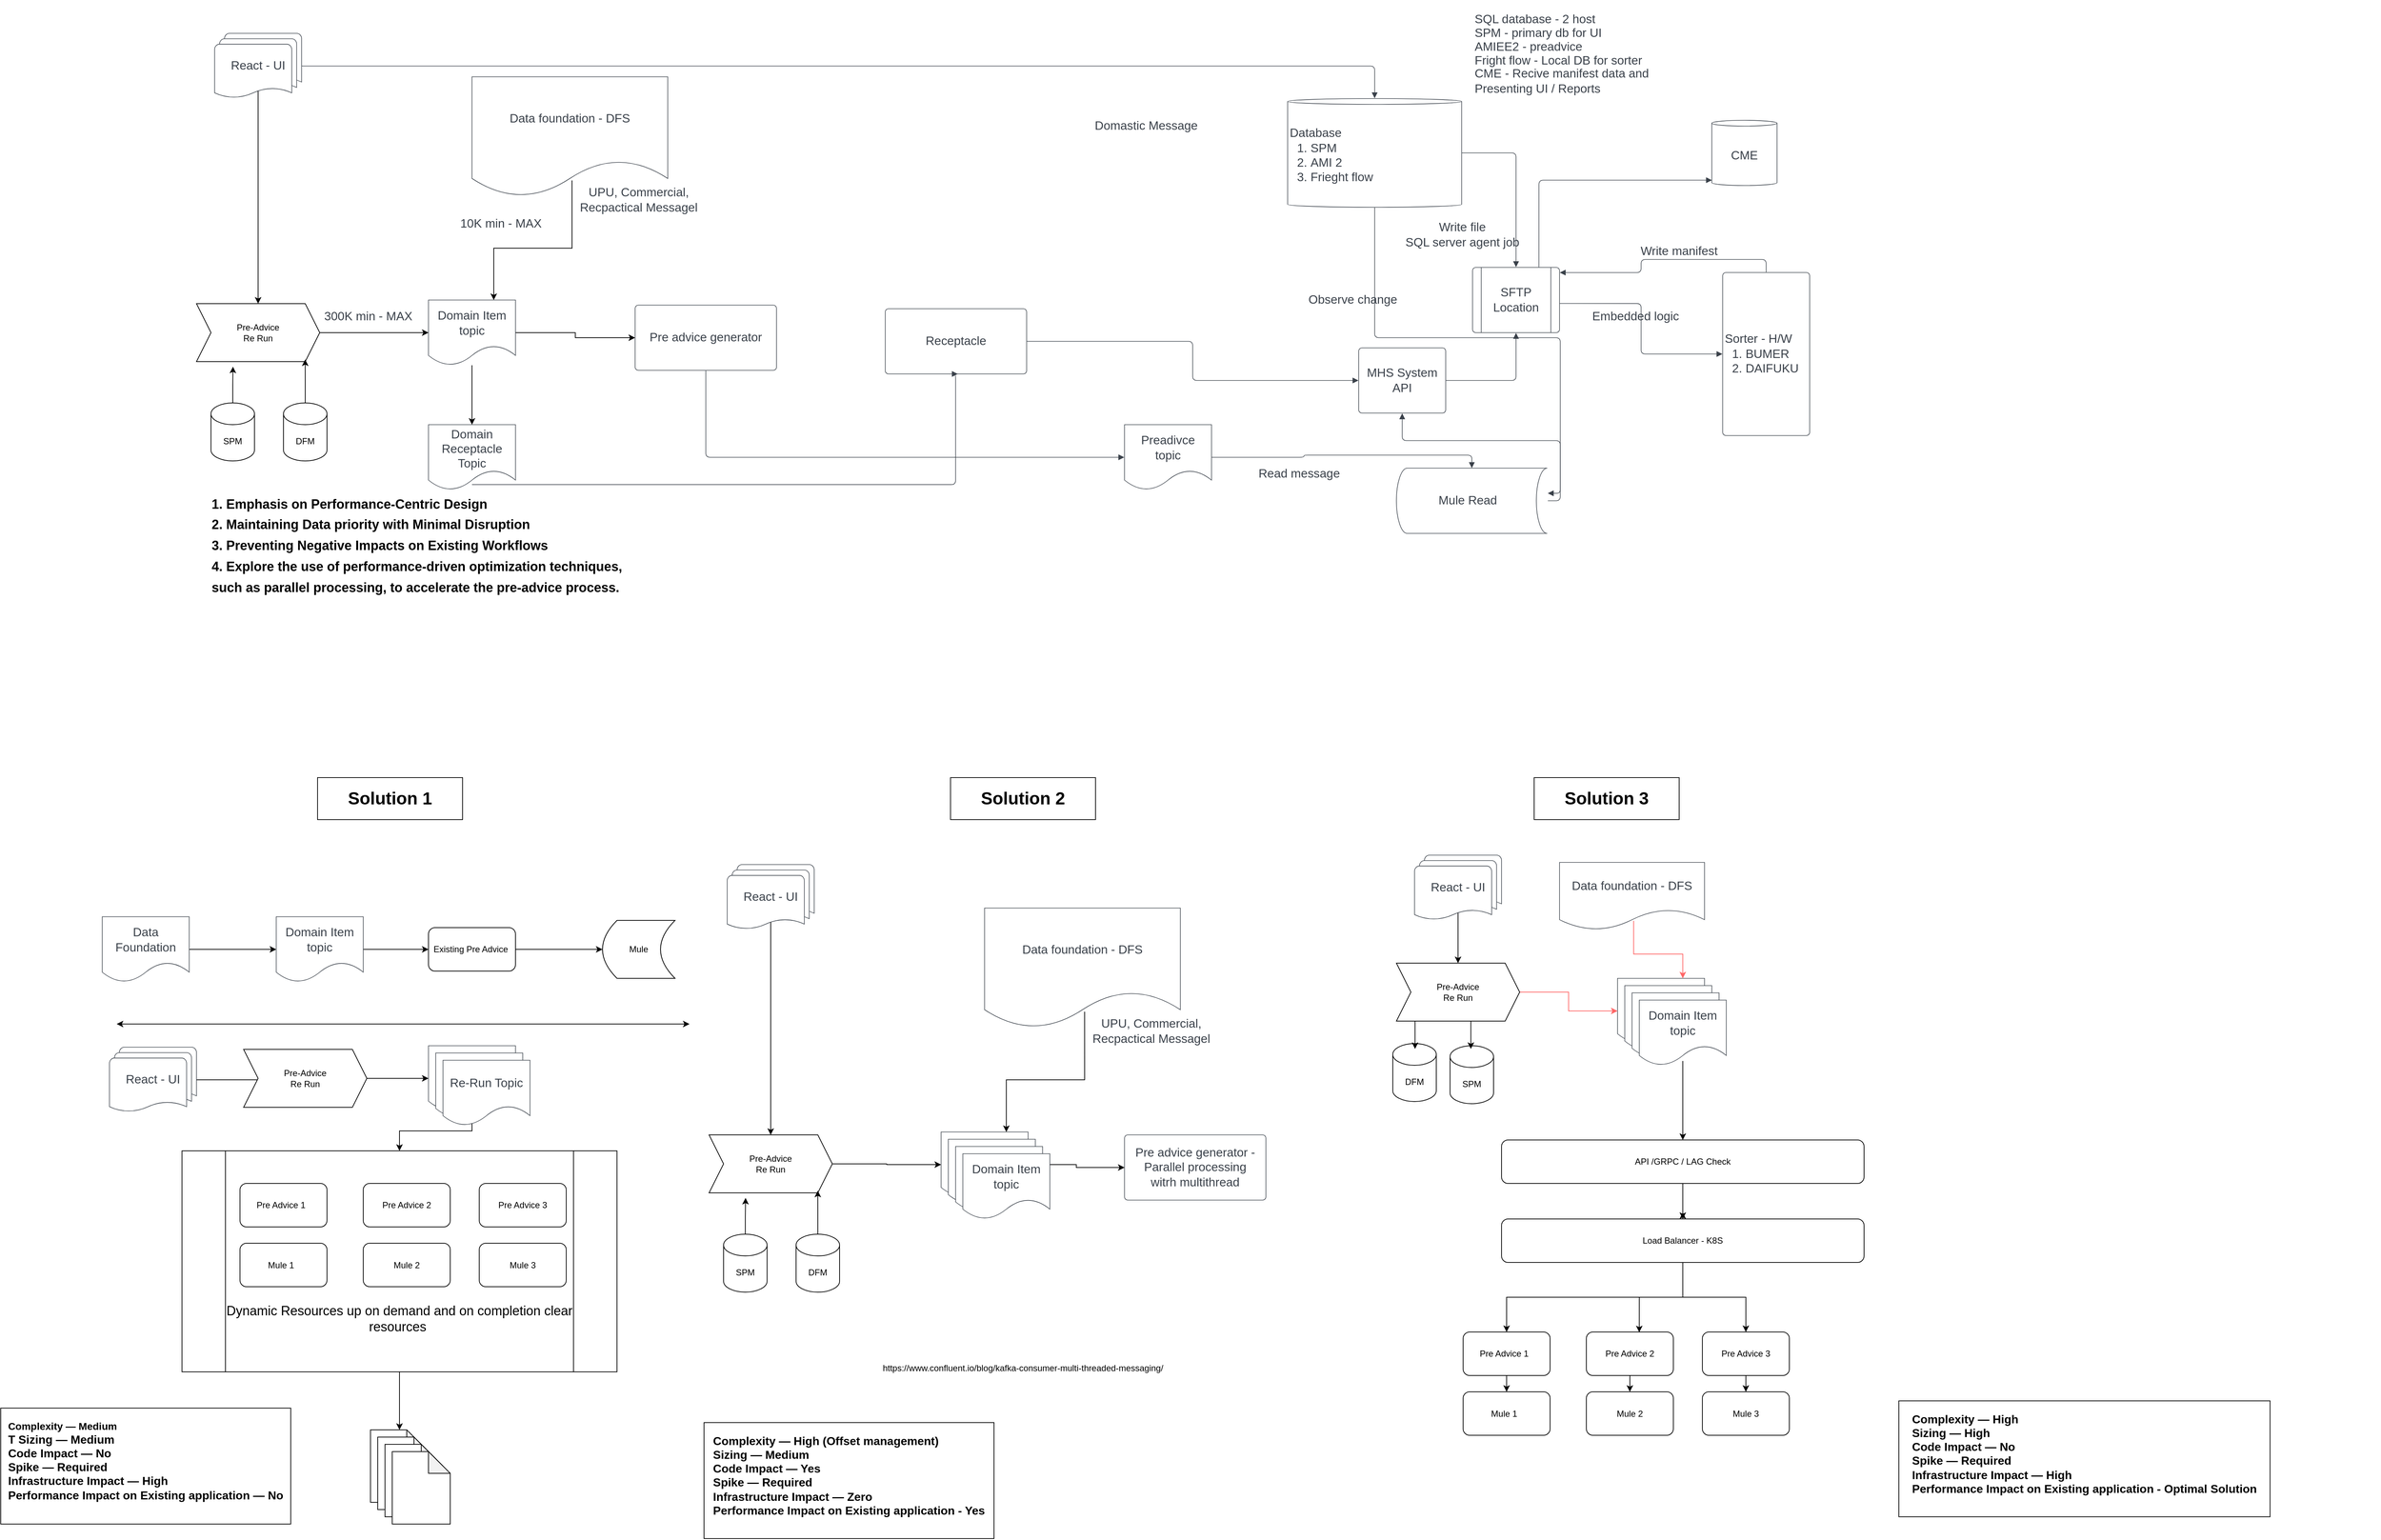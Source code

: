 <mxfile version="22.1.5" type="github">
  <diagram name="Page-1" id="PP38Zq4EwxOuPMHuxJKF">
    <mxGraphModel dx="3886" dy="2214" grid="1" gridSize="10" guides="1" tooltips="1" connect="1" arrows="1" fold="1" page="1" pageScale="1" pageWidth="827" pageHeight="1169" math="0" shadow="0">
      <root>
        <mxCell id="0" />
        <mxCell id="1" parent="0" />
        <mxCell id="8E4XFfdHhVGNErtW0jR7-1" value="Pre advice generator " style="html=1;overflow=block;blockSpacing=1;whiteSpace=wrap;fontSize=16.7;fontColor=#3a414a;spacing=9;strokeColor=#3a414a;strokeOpacity=100;rounded=1;absoluteArcSize=1;arcSize=9;strokeWidth=0.8;lucidId=ov5efxBqNZuh;" parent="1" vertex="1">
          <mxGeometry x="-75" y="-582" width="195" height="90" as="geometry" />
        </mxCell>
        <mxCell id="8E4XFfdHhVGNErtW0jR7-2" value="Preadivce topic " style="html=1;overflow=block;blockSpacing=1;whiteSpace=wrap;shape=document;boundedLbl=1;fontSize=16.7;fontColor=#3a414a;spacing=3.8;strokeColor=#3a414a;strokeOpacity=100;rounded=1;absoluteArcSize=1;arcSize=9;strokeWidth=0.8;lucidId=aw5eTfC.VjxO;" parent="1" vertex="1">
          <mxGeometry x="600" y="-417" width="120" height="90" as="geometry" />
        </mxCell>
        <mxCell id="8E4XFfdHhVGNErtW0jR7-3" value="" style="html=1;jettySize=18;whiteSpace=wrap;fontSize=13;strokeColor=#3a414a;strokeOpacity=100;strokeWidth=0.8;rounded=1;arcSize=12;edgeStyle=orthogonalEdgeStyle;startArrow=none;endArrow=block;endFill=1;exitX=0.5;exitY=1.004;exitPerimeter=0;entryX=-0.003;entryY=0.5;entryPerimeter=0;lucidId=Bw5evuVq8Jz9;" parent="1" source="8E4XFfdHhVGNErtW0jR7-1" target="8E4XFfdHhVGNErtW0jR7-2" edge="1">
          <mxGeometry width="100" height="100" relative="1" as="geometry">
            <Array as="points" />
          </mxGeometry>
        </mxCell>
        <mxCell id="8E4XFfdHhVGNErtW0jR7-4" value="Mule Read" style="html=1;overflow=block;blockSpacing=1;whiteSpace=wrap;shape=cylinder3;boundedLbl=1;size=15;lid=0;direction=south;fontSize=16.7;fontColor=#3a414a;spacing=3.8;strokeColor=#3a414a;strokeOpacity=100;rounded=1;absoluteArcSize=1;arcSize=9;strokeWidth=0.8;lucidId=9w5etWj6Hh_w;" parent="1" vertex="1">
          <mxGeometry x="975" y="-357" width="208" height="90" as="geometry" />
        </mxCell>
        <mxCell id="8E4XFfdHhVGNErtW0jR7-5" value="" style="html=1;jettySize=18;whiteSpace=wrap;fontSize=13;strokeColor=#3a414a;strokeOpacity=100;strokeWidth=0.8;rounded=1;arcSize=12;edgeStyle=orthogonalEdgeStyle;startArrow=none;endArrow=block;endFill=1;exitX=1.003;exitY=0.5;exitPerimeter=0;entryX=-0.002;entryY=0.5;entryPerimeter=0;lucidId=fx5e3WCNF8Y~;" parent="1" source="8E4XFfdHhVGNErtW0jR7-2" target="8E4XFfdHhVGNErtW0jR7-4" edge="1">
          <mxGeometry width="100" height="100" relative="1" as="geometry">
            <Array as="points" />
          </mxGeometry>
        </mxCell>
        <mxCell id="8E4XFfdHhVGNErtW0jR7-7" value="SFTP Location" style="html=1;overflow=block;blockSpacing=1;whiteSpace=wrap;shape=process;fontSize=16.7;fontColor=#3a414a;spacing=3.8;strokeColor=#3a414a;strokeOpacity=100;rounded=1;absoluteArcSize=1;arcSize=9;strokeWidth=0.8;lucidId=2x5eKlkPiKzr;" parent="1" vertex="1">
          <mxGeometry x="1080" y="-634" width="120" height="90" as="geometry" />
        </mxCell>
        <mxCell id="8E4XFfdHhVGNErtW0jR7-8" value="" style="html=1;jettySize=18;whiteSpace=wrap;fontSize=13;strokeColor=#3a414a;strokeOpacity=100;strokeWidth=0.8;rounded=1;arcSize=12;edgeStyle=orthogonalEdgeStyle;startArrow=none;endArrow=block;endFill=1;exitX=0.5;exitY=-0.004;exitPerimeter=0;entryX=0.5;entryY=1.004;entryPerimeter=0;lucidId=ey5evL6GLetg;" parent="1" source="8E4XFfdHhVGNErtW0jR7-4" target="8E4XFfdHhVGNErtW0jR7-34" edge="1">
          <mxGeometry width="100" height="100" relative="1" as="geometry">
            <Array as="points" />
          </mxGeometry>
        </mxCell>
        <mxCell id="8E4XFfdHhVGNErtW0jR7-9" value="Read message" style="html=1;overflow=block;blockSpacing=1;whiteSpace=wrap;fontSize=16.7;fontColor=#3a414a;spacing=3.8;strokeOpacity=0;fillOpacity=0;rounded=1;absoluteArcSize=1;arcSize=9;fillColor=#ffffff;strokeWidth=0.8;lucidId=Hy5evzrloy9l;" parent="1" vertex="1">
          <mxGeometry x="751" y="-372" width="180" height="45" as="geometry" />
        </mxCell>
        <mxCell id="8E4XFfdHhVGNErtW0jR7-10" value="&lt;div style=&quot;display: flex; justify-content: flex-start; text-align: left; align-items: baseline; font-size: 0; line-height: 1.25;margin-top: -2px;&quot;&gt;&lt;span&gt;&lt;span style=&quot;font-size:16.7px;color:#3a414a;&quot;&gt;Sorter - H/W &#xa;&lt;/span&gt;&lt;/span&gt;&lt;/div&gt;&lt;ol style=&quot;margin: 0px; padding-left: 10px;list-style-position: inside; list-style-type:decimal&quot;&gt;&lt;li style=&quot;text-align:left;color:#3a414a;font-size:16.7px;&quot;&gt;&lt;span style=&quot;margin-left: 0px;margin-top: -2px;&quot;&gt;&lt;span style=&quot;font-size:16.7px;color:#3a414a;&quot;&gt;BUMER&lt;/span&gt;&lt;/span&gt;&lt;/li&gt;&lt;li style=&quot;text-align:left;color:#3a414a;font-size:16.7px;&quot;&gt;&lt;span style=&quot;margin-left: 0px;margin-top: -2px;&quot;&gt;&lt;span style=&quot;font-size:16.7px;color:#3a414a;&quot;&gt;DAIFUKU&lt;/span&gt;&lt;/span&gt;&lt;/li&gt;&lt;/ol&gt;" style="html=1;overflow=block;blockSpacing=1;whiteSpace=wrap;fontSize=13;spacing=3.8;strokeColor=#3a414a;strokeOpacity=100;rounded=1;absoluteArcSize=1;arcSize=9;strokeWidth=0.8;lucidId=0y5e.5JO~8ce;" parent="1" vertex="1">
          <mxGeometry x="1425" y="-627" width="120" height="225" as="geometry" />
        </mxCell>
        <mxCell id="8E4XFfdHhVGNErtW0jR7-11" value="" style="html=1;jettySize=18;whiteSpace=wrap;fontSize=13;strokeColor=#3a414a;strokeOpacity=100;strokeWidth=0.8;rounded=1;arcSize=12;edgeStyle=orthogonalEdgeStyle;startArrow=none;endArrow=block;endFill=1;exitX=1.003;exitY=0.553;exitPerimeter=0;entryX=-0.003;entryY=0.5;entryPerimeter=0;lucidId=gz5eu~x-pC2G;" parent="1" source="8E4XFfdHhVGNErtW0jR7-7" target="8E4XFfdHhVGNErtW0jR7-10" edge="1">
          <mxGeometry width="100" height="100" relative="1" as="geometry">
            <Array as="points" />
          </mxGeometry>
        </mxCell>
        <mxCell id="8E4XFfdHhVGNErtW0jR7-12" value="Embedded logic" style="html=1;overflow=block;blockSpacing=1;whiteSpace=wrap;fontSize=16.7;fontColor=#3a414a;spacing=3.8;strokeOpacity=0;fillOpacity=0;rounded=1;absoluteArcSize=1;arcSize=9;fillColor=#ffffff;strokeWidth=0.8;lucidId=rz5ecb~.ydij;" parent="1" vertex="1">
          <mxGeometry x="1215" y="-589" width="180" height="45" as="geometry" />
        </mxCell>
        <mxCell id="8E4XFfdHhVGNErtW0jR7-51" style="edgeStyle=orthogonalEdgeStyle;rounded=0;orthogonalLoop=1;jettySize=auto;html=1;entryX=0.5;entryY=0;entryDx=0;entryDy=0;" parent="1" source="8E4XFfdHhVGNErtW0jR7-13" target="8E4XFfdHhVGNErtW0jR7-29" edge="1">
          <mxGeometry relative="1" as="geometry" />
        </mxCell>
        <mxCell id="8E4XFfdHhVGNErtW0jR7-55" style="edgeStyle=orthogonalEdgeStyle;rounded=0;orthogonalLoop=1;jettySize=auto;html=1;entryX=0;entryY=0.5;entryDx=0;entryDy=0;" parent="1" source="8E4XFfdHhVGNErtW0jR7-13" target="8E4XFfdHhVGNErtW0jR7-1" edge="1">
          <mxGeometry relative="1" as="geometry" />
        </mxCell>
        <mxCell id="8E4XFfdHhVGNErtW0jR7-13" value="Domain Item topic" style="html=1;overflow=block;blockSpacing=1;whiteSpace=wrap;shape=document;boundedLbl=1;fontSize=16.7;fontColor=#3a414a;spacing=3.8;strokeColor=#3a414a;strokeOpacity=100;rounded=1;absoluteArcSize=1;arcSize=9;strokeWidth=0.8;lucidId=YA5erOsEr7SP;" parent="1" vertex="1">
          <mxGeometry x="-360" y="-589" width="120" height="90" as="geometry" />
        </mxCell>
        <mxCell id="8E4XFfdHhVGNErtW0jR7-14" value="&lt;div style=&quot;display: flex; justify-content: flex-start; text-align: left; align-items: baseline; font-size: 0; line-height: 1.25;margin-top: -2px;&quot;&gt;&lt;span&gt;&lt;span style=&quot;font-size:16.7px;color:#3a414a;&quot;&gt;Database&#xa;&lt;/span&gt;&lt;/span&gt;&lt;/div&gt;&lt;ol style=&quot;margin: 0px; padding-left: 10px;list-style-position: inside; list-style-type:decimal&quot;&gt;&lt;li style=&quot;text-align:left;color:#3a414a;font-size:16.7px;&quot;&gt;&lt;span style=&quot;margin-left: 0px;margin-top: -2px;&quot;&gt;&lt;span style=&quot;font-size:16.7px;color:#3a414a;&quot;&gt;SPM&lt;/span&gt;&lt;/span&gt;&lt;/li&gt;&lt;li style=&quot;text-align:left;color:#3a414a;font-size:16.7px;&quot;&gt;&lt;span style=&quot;margin-left: 0px;margin-top: -2px;&quot;&gt;&lt;span style=&quot;font-size:16.7px;color:#3a414a;&quot;&gt;AMI 2&lt;/span&gt;&lt;/span&gt;&lt;/li&gt;&lt;li style=&quot;text-align:left;color:#3a414a;font-size:16.7px;&quot;&gt;&lt;span style=&quot;margin-left: 0px;margin-top: -2px;&quot;&gt;&lt;span style=&quot;font-size:16.7px;color:#3a414a;&quot;&gt;Frieght flow&lt;/span&gt;&lt;/span&gt;&lt;/li&gt;&lt;/ol&gt;" style="html=1;overflow=block;blockSpacing=1;whiteSpace=wrap;shape=cylinder3;size=4;anchorPointDirection=0;boundedLbl=1;fontSize=13;spacing=3.8;strokeColor=#3a414a;strokeOpacity=100;rounded=1;absoluteArcSize=1;arcSize=9;strokeWidth=0.8;lucidId=bB5e400_MwY6;" parent="1" vertex="1">
          <mxGeometry x="825" y="-867" width="240" height="150" as="geometry" />
        </mxCell>
        <mxCell id="8E4XFfdHhVGNErtW0jR7-15" value="" style="html=1;jettySize=18;whiteSpace=wrap;fontSize=13;strokeColor=#3a414a;strokeOpacity=100;strokeWidth=0.8;rounded=1;arcSize=12;edgeStyle=orthogonalEdgeStyle;startArrow=none;endArrow=block;endFill=1;exitX=0.5;exitY=1.003;exitPerimeter=0;entryX=0.385;entryY=-0.004;entryPerimeter=0;lucidId=wB5eUS5Z46fh;" parent="1" source="8E4XFfdHhVGNErtW0jR7-14" target="8E4XFfdHhVGNErtW0jR7-4" edge="1">
          <mxGeometry width="100" height="100" relative="1" as="geometry">
            <Array as="points" />
          </mxGeometry>
        </mxCell>
        <mxCell id="8E4XFfdHhVGNErtW0jR7-43" style="edgeStyle=orthogonalEdgeStyle;rounded=0;orthogonalLoop=1;jettySize=auto;html=1;exitX=0.5;exitY=0.88;exitDx=0;exitDy=0;exitPerimeter=0;" parent="1" source="8E4XFfdHhVGNErtW0jR7-16" target="8E4XFfdHhVGNErtW0jR7-42" edge="1">
          <mxGeometry relative="1" as="geometry" />
        </mxCell>
        <mxCell id="8E4XFfdHhVGNErtW0jR7-16" value="React - UI " style="html=1;overflow=block;blockSpacing=1;whiteSpace=wrap;shape=mxgraph.flowchart.multi-document;fontSize=16.7;fontColor=#3a414a;spacing=3.8;strokeColor=#3a414a;strokeOpacity=100;rounded=1;absoluteArcSize=1;arcSize=9;strokeWidth=0.8;lucidId=zC5eoYPSfuPi;" parent="1" vertex="1">
          <mxGeometry x="-655" y="-957" width="120" height="90" as="geometry" />
        </mxCell>
        <mxCell id="8E4XFfdHhVGNErtW0jR7-17" value="" style="html=1;jettySize=18;whiteSpace=wrap;fontSize=13;strokeColor=#3a414a;strokeOpacity=100;strokeWidth=0.8;rounded=1;arcSize=12;edgeStyle=orthogonalEdgeStyle;startArrow=none;endArrow=block;endFill=1;exitX=1.003;exitY=0.501;exitPerimeter=0;entryX=0.5;entryY=-0.003;entryPerimeter=0;lucidId=VC5enKT0bhdx;" parent="1" source="8E4XFfdHhVGNErtW0jR7-16" target="8E4XFfdHhVGNErtW0jR7-14" edge="1">
          <mxGeometry width="100" height="100" relative="1" as="geometry">
            <Array as="points" />
          </mxGeometry>
        </mxCell>
        <mxCell id="8E4XFfdHhVGNErtW0jR7-19" value="Observe change " style="html=1;overflow=block;blockSpacing=1;whiteSpace=wrap;fontSize=16.7;fontColor=#3a414a;spacing=3.8;strokeOpacity=0;fillOpacity=0;rounded=1;absoluteArcSize=1;arcSize=9;fillColor=#ffffff;strokeWidth=0.8;lucidId=BD5eW.u-jP0E;" parent="1" vertex="1">
          <mxGeometry x="825" y="-612" width="180" height="45" as="geometry" />
        </mxCell>
        <mxCell id="8E4XFfdHhVGNErtW0jR7-52" style="edgeStyle=orthogonalEdgeStyle;rounded=0;orthogonalLoop=1;jettySize=auto;html=1;entryX=0.75;entryY=0;entryDx=0;entryDy=0;exitX=0.511;exitY=0.867;exitDx=0;exitDy=0;exitPerimeter=0;" parent="1" source="8E4XFfdHhVGNErtW0jR7-20" target="8E4XFfdHhVGNErtW0jR7-13" edge="1">
          <mxGeometry relative="1" as="geometry" />
        </mxCell>
        <mxCell id="8E4XFfdHhVGNErtW0jR7-20" value="Data foundation - DFS" style="html=1;overflow=block;blockSpacing=1;whiteSpace=wrap;shape=document;boundedLbl=1;fontSize=16.7;fontColor=#3a414a;spacing=3.8;strokeColor=#3a414a;strokeOpacity=100;rounded=1;absoluteArcSize=1;arcSize=9;strokeWidth=0.8;lucidId=YD5e0e2hxcVJ;" parent="1" vertex="1">
          <mxGeometry x="-300" y="-897" width="270" height="165" as="geometry" />
        </mxCell>
        <mxCell id="8E4XFfdHhVGNErtW0jR7-22" value="&lt;div style=&quot;display: flex; justify-content: flex-start; text-align: left; align-items: baseline; font-size: 0; line-height: 1.25;margin-top: -2px;&quot;&gt;&lt;span&gt;&lt;span style=&quot;font-size:16.7px;color:#3a414a;&quot;&gt;SQL database - 2 host &#xa;&lt;/span&gt;&lt;/span&gt;&lt;/div&gt;&lt;div style=&quot;display: flex; justify-content: flex-start; text-align: left; align-items: baseline; font-size: 0; line-height: 1.25;margin-top: -2px;&quot;&gt;&lt;span&gt;&lt;span style=&quot;font-size:16.7px;color:#3a414a;&quot;&gt;SPM - primary db for UI&#xa;&lt;/span&gt;&lt;/span&gt;&lt;/div&gt;&lt;div style=&quot;display: flex; justify-content: flex-start; text-align: left; align-items: baseline; font-size: 0; line-height: 1.25;margin-top: -2px;&quot;&gt;&lt;span&gt;&lt;span style=&quot;font-size:16.7px;color:#3a414a;&quot;&gt;AMIEE2 - preadvice&#xa;&lt;/span&gt;&lt;/span&gt;&lt;/div&gt;&lt;div style=&quot;display: flex; justify-content: flex-start; text-align: left; align-items: baseline; font-size: 0; line-height: 1.25;margin-top: -2px;&quot;&gt;&lt;span&gt;&lt;span style=&quot;font-size:16.7px;color:#3a414a;&quot;&gt;Fright flow - Local DB for sorter &#xa;&lt;/span&gt;&lt;/span&gt;&lt;/div&gt;&lt;div style=&quot;display: flex; justify-content: flex-start; text-align: left; align-items: baseline; font-size: 0; line-height: 1.25;margin-top: -2px;&quot;&gt;&lt;span&gt;&lt;span style=&quot;font-size:16.7px;color:#3a414a;&quot;&gt;CME - Recive manifest data and  Presenting UI / Reports &lt;/span&gt;&lt;/span&gt;&lt;/div&gt;" style="html=1;overflow=block;blockSpacing=1;whiteSpace=wrap;fontSize=13;spacing=3.8;verticalAlign=middle;strokeOpacity=0;fillOpacity=0;rounded=1;absoluteArcSize=1;arcSize=9;fillColor=#ffffff;strokeWidth=0.8;lucidId=nSlf-q0dAu6r;" parent="1" vertex="1">
          <mxGeometry x="1080" y="-1002" width="285" height="150" as="geometry" />
        </mxCell>
        <mxCell id="8E4XFfdHhVGNErtW0jR7-23" value="" style="html=1;jettySize=18;whiteSpace=wrap;fontSize=13;strokeColor=#3a414a;strokeOpacity=100;strokeWidth=0.8;rounded=1;arcSize=12;edgeStyle=orthogonalEdgeStyle;startArrow=none;endArrow=block;endFill=1;exitX=1.002;exitY=0.5;exitPerimeter=0;entryX=0.5;entryY=-0.004;entryPerimeter=0;lucidId=v0lfm7Tm-E4Z;" parent="1" source="8E4XFfdHhVGNErtW0jR7-14" target="8E4XFfdHhVGNErtW0jR7-7" edge="1">
          <mxGeometry width="100" height="100" relative="1" as="geometry">
            <Array as="points" />
          </mxGeometry>
        </mxCell>
        <mxCell id="8E4XFfdHhVGNErtW0jR7-24" value="Write file  &#xa;SQL server agent job" style="html=1;overflow=block;blockSpacing=1;whiteSpace=wrap;fontSize=16.7;fontColor=#3a414a;spacing=3.8;strokeOpacity=0;fillOpacity=0;rounded=1;absoluteArcSize=1;arcSize=9;fillColor=#ffffff;strokeWidth=0.8;lucidId=10lfHabfMjDy;" parent="1" vertex="1">
          <mxGeometry x="976" y="-703" width="180" height="48" as="geometry" />
        </mxCell>
        <mxCell id="8E4XFfdHhVGNErtW0jR7-25" value="" style="html=1;jettySize=18;whiteSpace=wrap;fontSize=13;strokeColor=#3a414a;strokeOpacity=100;strokeWidth=0.8;rounded=1;arcSize=12;edgeStyle=orthogonalEdgeStyle;startArrow=none;endArrow=block;endFill=1;exitX=0.5;exitY=-0.002;exitPerimeter=0;entryX=1.003;entryY=0.079;entryPerimeter=0;lucidId=O1lfR-fPSDEz;" parent="1" source="8E4XFfdHhVGNErtW0jR7-10" target="8E4XFfdHhVGNErtW0jR7-7" edge="1">
          <mxGeometry width="100" height="100" relative="1" as="geometry">
            <Array as="points" />
          </mxGeometry>
        </mxCell>
        <mxCell id="8E4XFfdHhVGNErtW0jR7-26" value="Write manifest" style="html=1;overflow=block;blockSpacing=1;whiteSpace=wrap;fontSize=16.7;fontColor=#3a414a;spacing=3.8;strokeOpacity=0;fillOpacity=0;rounded=1;absoluteArcSize=1;arcSize=9;fillColor=#ffffff;strokeWidth=0.8;lucidId=41lfrr1tX7K4;" parent="1" vertex="1">
          <mxGeometry x="1275" y="-679" width="180" height="45" as="geometry" />
        </mxCell>
        <mxCell id="8E4XFfdHhVGNErtW0jR7-27" value="CME" style="html=1;overflow=block;blockSpacing=1;whiteSpace=wrap;shape=cylinder3;size=4;anchorPointDirection=0;boundedLbl=1;fontSize=16.7;fontColor=#3a414a;spacing=3.8;strokeColor=#3a414a;strokeOpacity=100;rounded=1;absoluteArcSize=1;arcSize=9;strokeWidth=0.8;lucidId=l3lfto-d7M.-;" parent="1" vertex="1">
          <mxGeometry x="1410" y="-837" width="90" height="90" as="geometry" />
        </mxCell>
        <mxCell id="8E4XFfdHhVGNErtW0jR7-28" value="" style="html=1;jettySize=18;whiteSpace=wrap;fontSize=13;strokeColor=#3a414a;strokeOpacity=100;strokeWidth=0.8;rounded=1;arcSize=12;edgeStyle=orthogonalEdgeStyle;startArrow=none;endArrow=block;endFill=1;exitX=0.763;exitY=-0.004;exitPerimeter=0;entryX=0.002;entryY=0.918;entryPerimeter=0;lucidId=v3lfMF5wnOQM;" parent="1" source="8E4XFfdHhVGNErtW0jR7-7" target="8E4XFfdHhVGNErtW0jR7-27" edge="1">
          <mxGeometry width="100" height="100" relative="1" as="geometry">
            <Array as="points" />
          </mxGeometry>
        </mxCell>
        <mxCell id="8E4XFfdHhVGNErtW0jR7-29" value="Domain Receptacle Topic" style="html=1;overflow=block;blockSpacing=1;whiteSpace=wrap;shape=document;boundedLbl=1;fontSize=16.7;fontColor=#3a414a;spacing=3.8;strokeColor=#3a414a;strokeOpacity=100;rounded=1;absoluteArcSize=1;arcSize=9;strokeWidth=0.8;lucidId=UyejsGEzXOut;" parent="1" vertex="1">
          <mxGeometry x="-360" y="-417" width="120" height="90" as="geometry" />
        </mxCell>
        <mxCell id="8E4XFfdHhVGNErtW0jR7-31" value="Receptacle" style="html=1;overflow=block;blockSpacing=1;whiteSpace=wrap;fontSize=16.7;fontColor=#3a414a;spacing=9;strokeColor=#3a414a;strokeOpacity=100;rounded=1;absoluteArcSize=1;arcSize=9;strokeWidth=0.8;lucidId=xAejANO0ATw7;" parent="1" vertex="1">
          <mxGeometry x="270" y="-577" width="195" height="90" as="geometry" />
        </mxCell>
        <mxCell id="8E4XFfdHhVGNErtW0jR7-32" value="" style="html=1;jettySize=18;whiteSpace=wrap;fontSize=13;strokeColor=#3a414a;strokeOpacity=100;strokeWidth=0.8;rounded=1;arcSize=12;edgeStyle=orthogonalEdgeStyle;startArrow=none;endArrow=block;endFill=1;exitX=0.5;exitY=0.919;exitPerimeter=0;lucidId=LBej7tECDcgt;" parent="1" source="8E4XFfdHhVGNErtW0jR7-29" edge="1">
          <mxGeometry width="100" height="100" relative="1" as="geometry">
            <Array as="points">
              <mxPoint x="367" y="-334" />
            </Array>
            <mxPoint x="370" y="-487" as="targetPoint" />
          </mxGeometry>
        </mxCell>
        <mxCell id="8E4XFfdHhVGNErtW0jR7-33" value="" style="html=1;jettySize=18;whiteSpace=wrap;fontSize=13;strokeColor=#3a414a;strokeOpacity=100;strokeWidth=0.8;rounded=1;arcSize=12;edgeStyle=orthogonalEdgeStyle;startArrow=none;endArrow=block;endFill=1;exitX=1.002;exitY=0.5;exitPerimeter=0;entryX=-0.003;entryY=0.5;entryPerimeter=0;lucidId=lMejM9bqpDeY;" parent="1" source="8E4XFfdHhVGNErtW0jR7-31" target="8E4XFfdHhVGNErtW0jR7-34" edge="1">
          <mxGeometry width="100" height="100" relative="1" as="geometry">
            <Array as="points" />
          </mxGeometry>
        </mxCell>
        <mxCell id="8E4XFfdHhVGNErtW0jR7-34" value="MHS System API" style="html=1;overflow=block;blockSpacing=1;whiteSpace=wrap;fontSize=16.7;fontColor=#3a414a;spacing=3.8;strokeColor=#3a414a;strokeOpacity=100;rounded=1;absoluteArcSize=1;arcSize=9;strokeWidth=0.8;lucidId=vNejwyjtXitL;" parent="1" vertex="1">
          <mxGeometry x="923" y="-523" width="120" height="90" as="geometry" />
        </mxCell>
        <mxCell id="8E4XFfdHhVGNErtW0jR7-35" value="" style="html=1;jettySize=18;whiteSpace=wrap;fontSize=13;strokeColor=#3a414a;strokeOpacity=100;strokeWidth=0.8;rounded=1;arcSize=12;edgeStyle=orthogonalEdgeStyle;startArrow=none;endArrow=block;endFill=1;exitX=1.003;exitY=0.5;exitPerimeter=0;entryX=0.5;entryY=1.004;entryPerimeter=0;lucidId=TNejhMxC5.EA;" parent="1" source="8E4XFfdHhVGNErtW0jR7-34" target="8E4XFfdHhVGNErtW0jR7-7" edge="1">
          <mxGeometry width="100" height="100" relative="1" as="geometry">
            <Array as="points" />
          </mxGeometry>
        </mxCell>
        <mxCell id="8E4XFfdHhVGNErtW0jR7-36" value="UPU, Commercial, Recpactical Messagel" style="html=1;overflow=block;blockSpacing=1;whiteSpace=wrap;fontSize=16.7;fontColor=#3a414a;spacing=3.8;strokeOpacity=0;fillOpacity=0;rounded=1;absoluteArcSize=1;arcSize=9;fillColor=#ffffff;strokeWidth=0.8;lucidId=e4Zu2d9ZfXiu;" parent="1" vertex="1">
          <mxGeometry x="-160" y="-751" width="180" height="48" as="geometry" />
        </mxCell>
        <mxCell id="8E4XFfdHhVGNErtW0jR7-40" value="Domastic Message" style="html=1;overflow=block;blockSpacing=1;whiteSpace=wrap;fontSize=16.7;fontColor=#3a414a;spacing=3.8;strokeOpacity=0;fillOpacity=0;rounded=1;absoluteArcSize=1;arcSize=9;fillColor=#ffffff;strokeWidth=0.8;lucidId=Va_w-jF-kCf5;" parent="1" vertex="1">
          <mxGeometry x="540" y="-852" width="180" height="45" as="geometry" />
        </mxCell>
        <mxCell id="8E4XFfdHhVGNErtW0jR7-49" style="edgeStyle=orthogonalEdgeStyle;rounded=0;orthogonalLoop=1;jettySize=auto;html=1;exitX=1;exitY=0.5;exitDx=0;exitDy=0;entryX=0;entryY=0.5;entryDx=0;entryDy=0;" parent="1" source="8E4XFfdHhVGNErtW0jR7-42" target="8E4XFfdHhVGNErtW0jR7-13" edge="1">
          <mxGeometry relative="1" as="geometry" />
        </mxCell>
        <mxCell id="8E4XFfdHhVGNErtW0jR7-42" value="Pre-Advice&lt;br&gt;Re Run" style="shape=step;perimeter=stepPerimeter;whiteSpace=wrap;html=1;fixedSize=1;" parent="1" vertex="1">
          <mxGeometry x="-680" y="-584" width="170" height="80" as="geometry" />
        </mxCell>
        <mxCell id="8E4XFfdHhVGNErtW0jR7-47" style="edgeStyle=orthogonalEdgeStyle;rounded=0;orthogonalLoop=1;jettySize=auto;html=1;exitX=0.5;exitY=0;exitDx=0;exitDy=0;exitPerimeter=0;" parent="1" source="8E4XFfdHhVGNErtW0jR7-44" edge="1">
          <mxGeometry relative="1" as="geometry">
            <mxPoint x="-629.667" y="-497" as="targetPoint" />
          </mxGeometry>
        </mxCell>
        <mxCell id="8E4XFfdHhVGNErtW0jR7-44" value="SPM" style="shape=cylinder3;whiteSpace=wrap;html=1;boundedLbl=1;backgroundOutline=1;size=15;" parent="1" vertex="1">
          <mxGeometry x="-660" y="-447" width="60" height="80" as="geometry" />
        </mxCell>
        <mxCell id="8E4XFfdHhVGNErtW0jR7-45" value="DFM" style="shape=cylinder3;whiteSpace=wrap;html=1;boundedLbl=1;backgroundOutline=1;size=15;" parent="1" vertex="1">
          <mxGeometry x="-560" y="-447" width="60" height="80" as="geometry" />
        </mxCell>
        <mxCell id="8E4XFfdHhVGNErtW0jR7-48" style="edgeStyle=orthogonalEdgeStyle;rounded=0;orthogonalLoop=1;jettySize=auto;html=1;entryX=0.882;entryY=0.963;entryDx=0;entryDy=0;entryPerimeter=0;" parent="1" source="8E4XFfdHhVGNErtW0jR7-45" target="8E4XFfdHhVGNErtW0jR7-42" edge="1">
          <mxGeometry relative="1" as="geometry" />
        </mxCell>
        <mxCell id="8E4XFfdHhVGNErtW0jR7-50" value="10K min - MAX" style="html=1;overflow=block;blockSpacing=1;whiteSpace=wrap;fontSize=16.7;fontColor=#3a414a;spacing=3.8;strokeOpacity=0;fillOpacity=0;rounded=1;absoluteArcSize=1;arcSize=9;fillColor=#ffffff;strokeWidth=0.8;lucidId=D4ZuQCpiBJPO;" parent="1" vertex="1">
          <mxGeometry x="-350" y="-717" width="180" height="45" as="geometry" />
        </mxCell>
        <mxCell id="8E4XFfdHhVGNErtW0jR7-53" value="300K min - MAX" style="html=1;overflow=block;blockSpacing=1;whiteSpace=wrap;fontSize=16.7;fontColor=#3a414a;spacing=3.8;strokeOpacity=0;fillOpacity=0;rounded=1;absoluteArcSize=1;arcSize=9;fillColor=#ffffff;strokeWidth=0.8;lucidId=D4ZuQCpiBJPO;" parent="1" vertex="1">
          <mxGeometry x="-513" y="-589" width="140" height="45" as="geometry" />
        </mxCell>
        <mxCell id="8E4XFfdHhVGNErtW0jR7-54" value="&lt;h1 style=&quot;border: 0px; font-variant-numeric: inherit; font-variant-east-asian: inherit; font-variant-alternates: inherit; font-variant-position: inherit; font-stretch: inherit; line-height: inherit; font-family: Aptos, Aptos_EmbeddedFont, Aptos_MSFontService, Calibri, Helvetica, sans-serif; font-optical-sizing: inherit; font-kerning: inherit; font-feature-settings: inherit; font-variation-settings: inherit; margin: 0px; padding: 0px; vertical-align: baseline; text-align: start; background-color: rgb(255, 255, 255);&quot;&gt;&lt;font style=&quot;font-size: 18px;&quot;&gt;1. Emphasis on Performance-Centric Design&lt;/font&gt;&lt;/h1&gt;&lt;h1 style=&quot;border: 0px; font-variant-numeric: inherit; font-variant-east-asian: inherit; font-variant-alternates: inherit; font-variant-position: inherit; font-stretch: inherit; line-height: inherit; font-family: Aptos, Aptos_EmbeddedFont, Aptos_MSFontService, Calibri, Helvetica, sans-serif; font-optical-sizing: inherit; font-kerning: inherit; font-feature-settings: inherit; font-variation-settings: inherit; margin: 0px; padding: 0px; vertical-align: baseline; text-align: start; background-color: rgb(255, 255, 255);&quot;&gt;&lt;font style=&quot;font-size: 18px;&quot;&gt;2. Maintaining Data priority with Minimal Disruption&lt;/font&gt;&lt;/h1&gt;&lt;h1 style=&quot;border: 0px; font-variant-numeric: inherit; font-variant-east-asian: inherit; font-variant-alternates: inherit; font-variant-position: inherit; font-stretch: inherit; line-height: inherit; font-family: Aptos, Aptos_EmbeddedFont, Aptos_MSFontService, Calibri, Helvetica, sans-serif; font-optical-sizing: inherit; font-kerning: inherit; font-feature-settings: inherit; font-variation-settings: inherit; margin: 0px; padding: 0px; vertical-align: baseline; text-align: start; background-color: rgb(255, 255, 255);&quot;&gt;&lt;font style=&quot;font-size: 18px;&quot;&gt;3. Preventing Negative Impacts on Existing Workflows&lt;/font&gt;&lt;/h1&gt;&lt;h1 style=&quot;border: 0px; font-variant-numeric: inherit; font-variant-east-asian: inherit; font-variant-alternates: inherit; font-variant-position: inherit; font-stretch: inherit; line-height: inherit; font-family: Aptos, Aptos_EmbeddedFont, Aptos_MSFontService, Calibri, Helvetica, sans-serif; font-optical-sizing: inherit; font-kerning: inherit; font-feature-settings: inherit; font-variation-settings: inherit; margin: 0px; padding: 0px; vertical-align: baseline; text-align: start; background-color: rgb(255, 255, 255);&quot;&gt;&lt;font style=&quot;font-size: 18px;&quot;&gt;4. Explore the use of performance-driven optimization techniques, such as parallel processing, to accelerate the&amp;nbsp;pre-advice&amp;nbsp;process.&lt;/font&gt;&lt;/h1&gt;" style="text;html=1;strokeColor=none;fillColor=none;align=center;verticalAlign=middle;whiteSpace=wrap;rounded=0;" parent="1" vertex="1">
          <mxGeometry x="-660" y="-327" width="610" height="150" as="geometry" />
        </mxCell>
        <mxCell id="8E4XFfdHhVGNErtW0jR7-63" style="edgeStyle=orthogonalEdgeStyle;rounded=0;orthogonalLoop=1;jettySize=auto;html=1;" parent="1" source="8E4XFfdHhVGNErtW0jR7-56" edge="1">
          <mxGeometry relative="1" as="geometry">
            <mxPoint x="-120" y="307" as="targetPoint" />
          </mxGeometry>
        </mxCell>
        <mxCell id="8E4XFfdHhVGNErtW0jR7-56" value="Existing Pre Advice&amp;nbsp;" style="rounded=1;whiteSpace=wrap;html=1;" parent="1" vertex="1">
          <mxGeometry x="-360" y="277" width="120" height="60" as="geometry" />
        </mxCell>
        <mxCell id="8E4XFfdHhVGNErtW0jR7-61" style="edgeStyle=orthogonalEdgeStyle;rounded=0;orthogonalLoop=1;jettySize=auto;html=1;entryX=0;entryY=0.5;entryDx=0;entryDy=0;" parent="1" source="8E4XFfdHhVGNErtW0jR7-58" target="8E4XFfdHhVGNErtW0jR7-56" edge="1">
          <mxGeometry relative="1" as="geometry" />
        </mxCell>
        <mxCell id="8E4XFfdHhVGNErtW0jR7-58" value="Domain Item topic" style="html=1;overflow=block;blockSpacing=1;whiteSpace=wrap;shape=document;boundedLbl=1;fontSize=16.7;fontColor=#3a414a;spacing=3.8;strokeColor=#3a414a;strokeOpacity=100;rounded=1;absoluteArcSize=1;arcSize=9;strokeWidth=0.8;lucidId=YA5erOsEr7SP;" parent="1" vertex="1">
          <mxGeometry x="-570" y="262" width="120" height="90" as="geometry" />
        </mxCell>
        <mxCell id="8E4XFfdHhVGNErtW0jR7-60" style="edgeStyle=orthogonalEdgeStyle;rounded=0;orthogonalLoop=1;jettySize=auto;html=1;entryX=0;entryY=0.5;entryDx=0;entryDy=0;" parent="1" source="8E4XFfdHhVGNErtW0jR7-59" target="8E4XFfdHhVGNErtW0jR7-58" edge="1">
          <mxGeometry relative="1" as="geometry" />
        </mxCell>
        <mxCell id="8E4XFfdHhVGNErtW0jR7-59" value="Data Foundation" style="html=1;overflow=block;blockSpacing=1;whiteSpace=wrap;shape=document;boundedLbl=1;fontSize=16.7;fontColor=#3a414a;spacing=3.8;strokeColor=#3a414a;strokeOpacity=100;rounded=1;absoluteArcSize=1;arcSize=9;strokeWidth=0.8;lucidId=YA5erOsEr7SP;" parent="1" vertex="1">
          <mxGeometry x="-810" y="262" width="120" height="90" as="geometry" />
        </mxCell>
        <mxCell id="8E4XFfdHhVGNErtW0jR7-62" value="Mule" style="shape=dataStorage;whiteSpace=wrap;html=1;fixedSize=1;" parent="1" vertex="1">
          <mxGeometry x="-120" y="267" width="100" height="80" as="geometry" />
        </mxCell>
        <mxCell id="8E4XFfdHhVGNErtW0jR7-66" style="edgeStyle=orthogonalEdgeStyle;rounded=0;orthogonalLoop=1;jettySize=auto;html=1;" parent="1" source="8E4XFfdHhVGNErtW0jR7-64" edge="1">
          <mxGeometry relative="1" as="geometry">
            <mxPoint x="-570" y="487" as="targetPoint" />
          </mxGeometry>
        </mxCell>
        <mxCell id="8E4XFfdHhVGNErtW0jR7-64" value="React - UI " style="html=1;overflow=block;blockSpacing=1;whiteSpace=wrap;shape=mxgraph.flowchart.multi-document;fontSize=16.7;fontColor=#3a414a;spacing=3.8;strokeColor=#3a414a;strokeOpacity=100;rounded=1;absoluteArcSize=1;arcSize=9;strokeWidth=0.8;lucidId=zC5eoYPSfuPi;" parent="1" vertex="1">
          <mxGeometry x="-800" y="442" width="120" height="90" as="geometry" />
        </mxCell>
        <mxCell id="8E4XFfdHhVGNErtW0jR7-72" style="edgeStyle=orthogonalEdgeStyle;rounded=0;orthogonalLoop=1;jettySize=auto;html=1;entryX=0.5;entryY=0;entryDx=0;entryDy=0;" parent="1" source="8E4XFfdHhVGNErtW0jR7-65" target="8E4XFfdHhVGNErtW0jR7-71" edge="1">
          <mxGeometry relative="1" as="geometry" />
        </mxCell>
        <mxCell id="8E4XFfdHhVGNErtW0jR7-65" value="Re-Run Topic" style="html=1;overflow=block;blockSpacing=1;whiteSpace=wrap;shape=document;boundedLbl=1;fontSize=16.7;fontColor=#3a414a;spacing=3.8;strokeColor=#3a414a;strokeOpacity=100;rounded=1;absoluteArcSize=1;arcSize=9;strokeWidth=0.8;lucidId=YA5erOsEr7SP;" parent="1" vertex="1">
          <mxGeometry x="-360" y="440" width="120" height="90" as="geometry" />
        </mxCell>
        <mxCell id="8E4XFfdHhVGNErtW0jR7-68" style="edgeStyle=orthogonalEdgeStyle;rounded=0;orthogonalLoop=1;jettySize=auto;html=1;entryX=0;entryY=0.5;entryDx=0;entryDy=0;" parent="1" source="8E4XFfdHhVGNErtW0jR7-67" target="8E4XFfdHhVGNErtW0jR7-65" edge="1">
          <mxGeometry relative="1" as="geometry" />
        </mxCell>
        <mxCell id="8E4XFfdHhVGNErtW0jR7-67" value="Pre-Advice&lt;br&gt;Re Run" style="shape=step;perimeter=stepPerimeter;whiteSpace=wrap;html=1;fixedSize=1;" parent="1" vertex="1">
          <mxGeometry x="-615" y="445" width="170" height="80" as="geometry" />
        </mxCell>
        <mxCell id="8E4XFfdHhVGNErtW0jR7-69" value="&lt;h1&gt;Solution 1&lt;/h1&gt;" style="rounded=0;whiteSpace=wrap;html=1;" parent="1" vertex="1">
          <mxGeometry x="-513" y="70" width="200" height="58" as="geometry" />
        </mxCell>
        <mxCell id="8E4XFfdHhVGNErtW0jR7-70" value="" style="endArrow=classic;startArrow=classic;html=1;rounded=0;" parent="1" edge="1">
          <mxGeometry width="50" height="50" relative="1" as="geometry">
            <mxPoint x="-790" y="410" as="sourcePoint" />
            <mxPoint y="410" as="targetPoint" />
          </mxGeometry>
        </mxCell>
        <mxCell id="8E4XFfdHhVGNErtW0jR7-112" style="edgeStyle=orthogonalEdgeStyle;rounded=0;orthogonalLoop=1;jettySize=auto;html=1;" parent="1" source="8E4XFfdHhVGNErtW0jR7-71" edge="1">
          <mxGeometry relative="1" as="geometry">
            <mxPoint x="-400" y="970" as="targetPoint" />
          </mxGeometry>
        </mxCell>
        <mxCell id="8E4XFfdHhVGNErtW0jR7-71" value="&lt;br&gt;&lt;br&gt;&lt;br&gt;&lt;br&gt;&lt;br&gt;&lt;br&gt;&lt;br&gt;&lt;br&gt;&lt;br&gt;&lt;br&gt;&lt;br&gt;&lt;font style=&quot;font-size: 18px;&quot;&gt;Dynamic Resources up on demand and on completion clear resources&amp;nbsp;&lt;/font&gt;" style="shape=process;whiteSpace=wrap;html=1;backgroundOutline=1;" parent="1" vertex="1">
          <mxGeometry x="-700" y="585" width="600" height="305" as="geometry" />
        </mxCell>
        <mxCell id="8E4XFfdHhVGNErtW0jR7-73" value="Pre Advice 1&amp;nbsp;&amp;nbsp;" style="rounded=1;whiteSpace=wrap;html=1;" parent="1" vertex="1">
          <mxGeometry x="-620" y="630" width="120" height="60" as="geometry" />
        </mxCell>
        <mxCell id="8E4XFfdHhVGNErtW0jR7-74" value="Pre Advice 2" style="rounded=1;whiteSpace=wrap;html=1;" parent="1" vertex="1">
          <mxGeometry x="-450" y="630" width="120" height="60" as="geometry" />
        </mxCell>
        <mxCell id="8E4XFfdHhVGNErtW0jR7-75" value="Pre Advice 3" style="rounded=1;whiteSpace=wrap;html=1;" parent="1" vertex="1">
          <mxGeometry x="-290" y="630" width="120" height="60" as="geometry" />
        </mxCell>
        <mxCell id="8E4XFfdHhVGNErtW0jR7-77" value="Mule 1&amp;nbsp;&amp;nbsp;" style="rounded=1;whiteSpace=wrap;html=1;" parent="1" vertex="1">
          <mxGeometry x="-620" y="712.5" width="120" height="60" as="geometry" />
        </mxCell>
        <mxCell id="8E4XFfdHhVGNErtW0jR7-78" value="Mule 2" style="rounded=1;whiteSpace=wrap;html=1;" parent="1" vertex="1">
          <mxGeometry x="-450" y="712.5" width="120" height="60" as="geometry" />
        </mxCell>
        <mxCell id="8E4XFfdHhVGNErtW0jR7-79" value="Mule 3" style="rounded=1;whiteSpace=wrap;html=1;" parent="1" vertex="1">
          <mxGeometry x="-290" y="712.5" width="120" height="60" as="geometry" />
        </mxCell>
        <mxCell id="8E4XFfdHhVGNErtW0jR7-80" value="&lt;h1&gt;Solution 2&lt;/h1&gt;" style="rounded=0;whiteSpace=wrap;html=1;" parent="1" vertex="1">
          <mxGeometry x="360" y="70" width="200" height="58" as="geometry" />
        </mxCell>
        <mxCell id="8E4XFfdHhVGNErtW0jR7-81" value="Re-Run Topic" style="html=1;overflow=block;blockSpacing=1;whiteSpace=wrap;shape=document;boundedLbl=1;fontSize=16.7;fontColor=#3a414a;spacing=3.8;strokeColor=#3a414a;strokeOpacity=100;rounded=1;absoluteArcSize=1;arcSize=9;strokeWidth=0.8;lucidId=YA5erOsEr7SP;" parent="1" vertex="1">
          <mxGeometry x="-350" y="450" width="120" height="90" as="geometry" />
        </mxCell>
        <mxCell id="8E4XFfdHhVGNErtW0jR7-82" value="Re-Run Topic" style="html=1;overflow=block;blockSpacing=1;whiteSpace=wrap;shape=document;boundedLbl=1;fontSize=16.7;fontColor=#3a414a;spacing=3.8;strokeColor=#3a414a;strokeOpacity=100;rounded=1;absoluteArcSize=1;arcSize=9;strokeWidth=0.8;lucidId=YA5erOsEr7SP;" parent="1" vertex="1">
          <mxGeometry x="-340" y="460" width="120" height="90" as="geometry" />
        </mxCell>
        <mxCell id="8E4XFfdHhVGNErtW0jR7-85" value="Pre advice generator - Parallel processing witrh multithread" style="html=1;overflow=block;blockSpacing=1;whiteSpace=wrap;fontSize=16.7;fontColor=#3a414a;spacing=9;strokeColor=#3a414a;strokeOpacity=100;rounded=1;absoluteArcSize=1;arcSize=9;strokeWidth=0.8;lucidId=ov5efxBqNZuh;" parent="1" vertex="1">
          <mxGeometry x="600" y="563" width="195" height="90" as="geometry" />
        </mxCell>
        <mxCell id="8E4XFfdHhVGNErtW0jR7-87" style="edgeStyle=orthogonalEdgeStyle;rounded=0;orthogonalLoop=1;jettySize=auto;html=1;entryX=0;entryY=0.5;entryDx=0;entryDy=0;" parent="1" source="8E4XFfdHhVGNErtW0jR7-88" target="8E4XFfdHhVGNErtW0jR7-85" edge="1">
          <mxGeometry relative="1" as="geometry" />
        </mxCell>
        <mxCell id="8E4XFfdHhVGNErtW0jR7-88" value="Domain Item topic" style="html=1;overflow=block;blockSpacing=1;whiteSpace=wrap;shape=document;boundedLbl=1;fontSize=16.7;fontColor=#3a414a;spacing=3.8;strokeColor=#3a414a;strokeOpacity=100;rounded=1;absoluteArcSize=1;arcSize=9;strokeWidth=0.8;lucidId=YA5erOsEr7SP;" parent="1" vertex="1">
          <mxGeometry x="347" y="559" width="120" height="90" as="geometry" />
        </mxCell>
        <mxCell id="8E4XFfdHhVGNErtW0jR7-89" style="edgeStyle=orthogonalEdgeStyle;rounded=0;orthogonalLoop=1;jettySize=auto;html=1;exitX=0.5;exitY=0.88;exitDx=0;exitDy=0;exitPerimeter=0;" parent="1" source="8E4XFfdHhVGNErtW0jR7-90" target="8E4XFfdHhVGNErtW0jR7-96" edge="1">
          <mxGeometry relative="1" as="geometry" />
        </mxCell>
        <mxCell id="8E4XFfdHhVGNErtW0jR7-90" value="React - UI " style="html=1;overflow=block;blockSpacing=1;whiteSpace=wrap;shape=mxgraph.flowchart.multi-document;fontSize=16.7;fontColor=#3a414a;spacing=3.8;strokeColor=#3a414a;strokeOpacity=100;rounded=1;absoluteArcSize=1;arcSize=9;strokeWidth=0.8;lucidId=zC5eoYPSfuPi;" parent="1" vertex="1">
          <mxGeometry x="52" y="190" width="120" height="90" as="geometry" />
        </mxCell>
        <mxCell id="8E4XFfdHhVGNErtW0jR7-91" style="edgeStyle=orthogonalEdgeStyle;rounded=0;orthogonalLoop=1;jettySize=auto;html=1;entryX=0.75;entryY=0;entryDx=0;entryDy=0;exitX=0.511;exitY=0.867;exitDx=0;exitDy=0;exitPerimeter=0;" parent="1" source="8E4XFfdHhVGNErtW0jR7-92" target="8E4XFfdHhVGNErtW0jR7-88" edge="1">
          <mxGeometry relative="1" as="geometry" />
        </mxCell>
        <mxCell id="8E4XFfdHhVGNErtW0jR7-92" value="Data foundation - DFS" style="html=1;overflow=block;blockSpacing=1;whiteSpace=wrap;shape=document;boundedLbl=1;fontSize=16.7;fontColor=#3a414a;spacing=3.8;strokeColor=#3a414a;strokeOpacity=100;rounded=1;absoluteArcSize=1;arcSize=9;strokeWidth=0.8;lucidId=YD5e0e2hxcVJ;" parent="1" vertex="1">
          <mxGeometry x="407" y="250" width="270" height="165" as="geometry" />
        </mxCell>
        <mxCell id="8E4XFfdHhVGNErtW0jR7-94" value="UPU, Commercial, Recpactical Messagel" style="html=1;overflow=block;blockSpacing=1;whiteSpace=wrap;fontSize=16.7;fontColor=#3a414a;spacing=3.8;strokeOpacity=0;fillOpacity=0;rounded=1;absoluteArcSize=1;arcSize=9;fillColor=#ffffff;strokeWidth=0.8;lucidId=e4Zu2d9ZfXiu;" parent="1" vertex="1">
          <mxGeometry x="547" y="396" width="180" height="48" as="geometry" />
        </mxCell>
        <mxCell id="8E4XFfdHhVGNErtW0jR7-95" style="edgeStyle=orthogonalEdgeStyle;rounded=0;orthogonalLoop=1;jettySize=auto;html=1;exitX=1;exitY=0.5;exitDx=0;exitDy=0;entryX=0;entryY=0.5;entryDx=0;entryDy=0;" parent="1" source="8E4XFfdHhVGNErtW0jR7-96" target="8E4XFfdHhVGNErtW0jR7-88" edge="1">
          <mxGeometry relative="1" as="geometry" />
        </mxCell>
        <mxCell id="8E4XFfdHhVGNErtW0jR7-96" value="Pre-Advice&lt;br&gt;Re Run" style="shape=step;perimeter=stepPerimeter;whiteSpace=wrap;html=1;fixedSize=1;" parent="1" vertex="1">
          <mxGeometry x="27" y="563" width="170" height="80" as="geometry" />
        </mxCell>
        <mxCell id="8E4XFfdHhVGNErtW0jR7-97" style="edgeStyle=orthogonalEdgeStyle;rounded=0;orthogonalLoop=1;jettySize=auto;html=1;exitX=0.5;exitY=0;exitDx=0;exitDy=0;exitPerimeter=0;" parent="1" source="8E4XFfdHhVGNErtW0jR7-98" edge="1">
          <mxGeometry relative="1" as="geometry">
            <mxPoint x="77.333" y="650" as="targetPoint" />
          </mxGeometry>
        </mxCell>
        <mxCell id="8E4XFfdHhVGNErtW0jR7-98" value="SPM" style="shape=cylinder3;whiteSpace=wrap;html=1;boundedLbl=1;backgroundOutline=1;size=15;" parent="1" vertex="1">
          <mxGeometry x="47" y="700" width="60" height="80" as="geometry" />
        </mxCell>
        <mxCell id="8E4XFfdHhVGNErtW0jR7-99" value="DFM" style="shape=cylinder3;whiteSpace=wrap;html=1;boundedLbl=1;backgroundOutline=1;size=15;" parent="1" vertex="1">
          <mxGeometry x="147" y="700" width="60" height="80" as="geometry" />
        </mxCell>
        <mxCell id="8E4XFfdHhVGNErtW0jR7-100" style="edgeStyle=orthogonalEdgeStyle;rounded=0;orthogonalLoop=1;jettySize=auto;html=1;entryX=0.882;entryY=0.963;entryDx=0;entryDy=0;entryPerimeter=0;" parent="1" source="8E4XFfdHhVGNErtW0jR7-99" target="8E4XFfdHhVGNErtW0jR7-96" edge="1">
          <mxGeometry relative="1" as="geometry" />
        </mxCell>
        <mxCell id="8E4XFfdHhVGNErtW0jR7-104" value="Domain Item topic" style="html=1;overflow=block;blockSpacing=1;whiteSpace=wrap;shape=document;boundedLbl=1;fontSize=16.7;fontColor=#3a414a;spacing=3.8;strokeColor=#3a414a;strokeOpacity=100;rounded=1;absoluteArcSize=1;arcSize=9;strokeWidth=0.8;lucidId=YA5erOsEr7SP;" parent="1" vertex="1">
          <mxGeometry x="357" y="569" width="120" height="90" as="geometry" />
        </mxCell>
        <mxCell id="8E4XFfdHhVGNErtW0jR7-105" value="Domain Item topic" style="html=1;overflow=block;blockSpacing=1;whiteSpace=wrap;shape=document;boundedLbl=1;fontSize=16.7;fontColor=#3a414a;spacing=3.8;strokeColor=#3a414a;strokeOpacity=100;rounded=1;absoluteArcSize=1;arcSize=9;strokeWidth=0.8;lucidId=YA5erOsEr7SP;" parent="1" vertex="1">
          <mxGeometry x="367" y="579" width="120" height="90" as="geometry" />
        </mxCell>
        <mxCell id="8E4XFfdHhVGNErtW0jR7-106" value="Domain Item topic" style="html=1;overflow=block;blockSpacing=1;whiteSpace=wrap;shape=document;boundedLbl=1;fontSize=16.7;fontColor=#3a414a;spacing=3.8;strokeColor=#3a414a;strokeOpacity=100;rounded=1;absoluteArcSize=1;arcSize=9;strokeWidth=0.8;lucidId=YA5erOsEr7SP;" parent="1" vertex="1">
          <mxGeometry x="377" y="589" width="120" height="90" as="geometry" />
        </mxCell>
        <mxCell id="8E4XFfdHhVGNErtW0jR7-111" value="&lt;h1&gt;Solution 3&lt;/h1&gt;" style="rounded=0;whiteSpace=wrap;html=1;" parent="1" vertex="1">
          <mxGeometry x="1165" y="70" width="200" height="58" as="geometry" />
        </mxCell>
        <mxCell id="8E4XFfdHhVGNErtW0jR7-113" value="" style="shape=note;whiteSpace=wrap;html=1;backgroundOutline=1;darkOpacity=0.05;" parent="1" vertex="1">
          <mxGeometry x="-440" y="970" width="80" height="100" as="geometry" />
        </mxCell>
        <mxCell id="8E4XFfdHhVGNErtW0jR7-114" value="" style="shape=note;whiteSpace=wrap;html=1;backgroundOutline=1;darkOpacity=0.05;" parent="1" vertex="1">
          <mxGeometry x="-430" y="980" width="80" height="100" as="geometry" />
        </mxCell>
        <mxCell id="8E4XFfdHhVGNErtW0jR7-115" value="" style="shape=note;whiteSpace=wrap;html=1;backgroundOutline=1;darkOpacity=0.05;" parent="1" vertex="1">
          <mxGeometry x="-420" y="990" width="80" height="100" as="geometry" />
        </mxCell>
        <mxCell id="8E4XFfdHhVGNErtW0jR7-116" value="" style="shape=note;whiteSpace=wrap;html=1;backgroundOutline=1;darkOpacity=0.05;" parent="1" vertex="1">
          <mxGeometry x="-410" y="1000" width="80" height="100" as="geometry" />
        </mxCell>
        <mxCell id="8E4XFfdHhVGNErtW0jR7-119" value="Domain Item topic" style="html=1;overflow=block;blockSpacing=1;whiteSpace=wrap;shape=document;boundedLbl=1;fontSize=16.7;fontColor=#3a414a;spacing=3.8;strokeColor=#3a414a;strokeOpacity=100;rounded=1;absoluteArcSize=1;arcSize=9;strokeWidth=0.8;lucidId=YA5erOsEr7SP;" parent="1" vertex="1">
          <mxGeometry x="1280" y="347" width="120" height="90" as="geometry" />
        </mxCell>
        <mxCell id="8E4XFfdHhVGNErtW0jR7-120" style="edgeStyle=orthogonalEdgeStyle;rounded=0;orthogonalLoop=1;jettySize=auto;html=1;exitX=0.5;exitY=0.88;exitDx=0;exitDy=0;exitPerimeter=0;" parent="1" source="8E4XFfdHhVGNErtW0jR7-121" target="8E4XFfdHhVGNErtW0jR7-126" edge="1">
          <mxGeometry relative="1" as="geometry" />
        </mxCell>
        <mxCell id="8E4XFfdHhVGNErtW0jR7-121" value="React - UI " style="html=1;overflow=block;blockSpacing=1;whiteSpace=wrap;shape=mxgraph.flowchart.multi-document;fontSize=16.7;fontColor=#3a414a;spacing=3.8;strokeColor=#3a414a;strokeOpacity=100;rounded=1;absoluteArcSize=1;arcSize=9;strokeWidth=0.8;lucidId=zC5eoYPSfuPi;" parent="1" vertex="1">
          <mxGeometry x="1000" y="177" width="120" height="90" as="geometry" />
        </mxCell>
        <mxCell id="8E4XFfdHhVGNErtW0jR7-122" style="edgeStyle=orthogonalEdgeStyle;rounded=0;orthogonalLoop=1;jettySize=auto;html=1;entryX=0.75;entryY=0;entryDx=0;entryDy=0;exitX=0.511;exitY=0.867;exitDx=0;exitDy=0;exitPerimeter=0;strokeColor=#FF6666;" parent="1" source="8E4XFfdHhVGNErtW0jR7-123" target="8E4XFfdHhVGNErtW0jR7-119" edge="1">
          <mxGeometry relative="1" as="geometry" />
        </mxCell>
        <mxCell id="8E4XFfdHhVGNErtW0jR7-123" value="Data foundation - DFS" style="html=1;overflow=block;blockSpacing=1;whiteSpace=wrap;shape=document;boundedLbl=1;fontSize=16.7;fontColor=#3a414a;spacing=3.8;strokeColor=#3a414a;strokeOpacity=100;rounded=1;absoluteArcSize=1;arcSize=9;strokeWidth=0.8;lucidId=YD5e0e2hxcVJ;" parent="1" vertex="1">
          <mxGeometry x="1200" y="187" width="200" height="93" as="geometry" />
        </mxCell>
        <mxCell id="8E4XFfdHhVGNErtW0jR7-125" style="edgeStyle=orthogonalEdgeStyle;rounded=0;orthogonalLoop=1;jettySize=auto;html=1;exitX=1;exitY=0.5;exitDx=0;exitDy=0;entryX=0;entryY=0.5;entryDx=0;entryDy=0;strokeColor=#FF6666;" parent="1" source="8E4XFfdHhVGNErtW0jR7-126" target="8E4XFfdHhVGNErtW0jR7-119" edge="1">
          <mxGeometry relative="1" as="geometry" />
        </mxCell>
        <mxCell id="8E4XFfdHhVGNErtW0jR7-126" value="Pre-Advice&lt;br&gt;Re Run" style="shape=step;perimeter=stepPerimeter;whiteSpace=wrap;html=1;fixedSize=1;" parent="1" vertex="1">
          <mxGeometry x="975" y="326" width="170" height="80" as="geometry" />
        </mxCell>
        <mxCell id="8E4XFfdHhVGNErtW0jR7-128" value="SPM" style="shape=cylinder3;whiteSpace=wrap;html=1;boundedLbl=1;backgroundOutline=1;size=15;" parent="1" vertex="1">
          <mxGeometry x="1049" y="440" width="60" height="80" as="geometry" />
        </mxCell>
        <mxCell id="8E4XFfdHhVGNErtW0jR7-129" value="DFM" style="shape=cylinder3;whiteSpace=wrap;html=1;boundedLbl=1;backgroundOutline=1;size=15;" parent="1" vertex="1">
          <mxGeometry x="970" y="437" width="60" height="80" as="geometry" />
        </mxCell>
        <mxCell id="8E4XFfdHhVGNErtW0jR7-133" value="Domain Item topic" style="html=1;overflow=block;blockSpacing=1;whiteSpace=wrap;shape=document;boundedLbl=1;fontSize=16.7;fontColor=#3a414a;spacing=3.8;strokeColor=#3a414a;strokeOpacity=100;rounded=1;absoluteArcSize=1;arcSize=9;strokeWidth=0.8;lucidId=YA5erOsEr7SP;" parent="1" vertex="1">
          <mxGeometry x="1290" y="357" width="120" height="90" as="geometry" />
        </mxCell>
        <mxCell id="8E4XFfdHhVGNErtW0jR7-134" value="Domain Item topic" style="html=1;overflow=block;blockSpacing=1;whiteSpace=wrap;shape=document;boundedLbl=1;fontSize=16.7;fontColor=#3a414a;spacing=3.8;strokeColor=#3a414a;strokeOpacity=100;rounded=1;absoluteArcSize=1;arcSize=9;strokeWidth=0.8;lucidId=YA5erOsEr7SP;" parent="1" vertex="1">
          <mxGeometry x="1300" y="367" width="120" height="90" as="geometry" />
        </mxCell>
        <mxCell id="8E4XFfdHhVGNErtW0jR7-142" style="edgeStyle=orthogonalEdgeStyle;rounded=0;orthogonalLoop=1;jettySize=auto;html=1;" parent="1" edge="1">
          <mxGeometry relative="1" as="geometry">
            <mxPoint x="1370" y="570" as="targetPoint" />
            <mxPoint x="1370" y="461" as="sourcePoint" />
          </mxGeometry>
        </mxCell>
        <mxCell id="8E4XFfdHhVGNErtW0jR7-135" value="Domain Item topic" style="html=1;overflow=block;blockSpacing=1;whiteSpace=wrap;shape=document;boundedLbl=1;fontSize=16.7;fontColor=#3a414a;spacing=3.8;strokeColor=#3a414a;strokeOpacity=100;rounded=1;absoluteArcSize=1;arcSize=9;strokeWidth=0.8;lucidId=YA5erOsEr7SP;" parent="1" vertex="1">
          <mxGeometry x="1310" y="377" width="120" height="90" as="geometry" />
        </mxCell>
        <mxCell id="8E4XFfdHhVGNErtW0jR7-140" style="edgeStyle=orthogonalEdgeStyle;rounded=0;orthogonalLoop=1;jettySize=auto;html=1;exitX=0.5;exitY=1;exitDx=0;exitDy=0;entryX=0.145;entryY=0;entryDx=0;entryDy=4.35;entryPerimeter=0;" parent="1" edge="1">
          <mxGeometry relative="1" as="geometry">
            <mxPoint x="1080" y="406" as="sourcePoint" />
            <mxPoint x="1077.7" y="444.35" as="targetPoint" />
          </mxGeometry>
        </mxCell>
        <UserObject label="https://www.confluent.io/blog/kafka-consumer-multi-threaded-messaging/" link="https://www.confluent.io/blog/kafka-consumer-multi-threaded-messaging/" id="8E4XFfdHhVGNErtW0jR7-141">
          <mxCell style="text;html=1;strokeColor=none;fillColor=none;align=center;verticalAlign=middle;whiteSpace=wrap;rounded=0;" parent="1" vertex="1">
            <mxGeometry x="210" y="870" width="500" height="30" as="geometry" />
          </mxCell>
        </UserObject>
        <mxCell id="4TEHzdO4eRLKmbX1Mf1v-6" style="edgeStyle=orthogonalEdgeStyle;rounded=0;orthogonalLoop=1;jettySize=auto;html=1;" edge="1" parent="1" source="8E4XFfdHhVGNErtW0jR7-143" target="8E4XFfdHhVGNErtW0jR7-148">
          <mxGeometry relative="1" as="geometry" />
        </mxCell>
        <mxCell id="4TEHzdO4eRLKmbX1Mf1v-7" style="edgeStyle=orthogonalEdgeStyle;rounded=0;orthogonalLoop=1;jettySize=auto;html=1;exitX=0.5;exitY=1;exitDx=0;exitDy=0;" edge="1" parent="1" source="8E4XFfdHhVGNErtW0jR7-143" target="8E4XFfdHhVGNErtW0jR7-150">
          <mxGeometry relative="1" as="geometry" />
        </mxCell>
        <mxCell id="4TEHzdO4eRLKmbX1Mf1v-17" style="edgeStyle=orthogonalEdgeStyle;rounded=0;orthogonalLoop=1;jettySize=auto;html=1;exitX=0.5;exitY=0;exitDx=0;exitDy=0;" edge="1" parent="1" source="8E4XFfdHhVGNErtW0jR7-143">
          <mxGeometry relative="1" as="geometry">
            <mxPoint x="1370" y="670" as="targetPoint" />
          </mxGeometry>
        </mxCell>
        <mxCell id="8E4XFfdHhVGNErtW0jR7-143" value="Load Balancer - K8S" style="rounded=1;whiteSpace=wrap;html=1;" parent="1" vertex="1">
          <mxGeometry x="1120" y="679" width="500" height="60" as="geometry" />
        </mxCell>
        <mxCell id="8E4XFfdHhVGNErtW0jR7-144" style="edgeStyle=orthogonalEdgeStyle;rounded=0;orthogonalLoop=1;jettySize=auto;html=1;exitX=0.5;exitY=1;exitDx=0;exitDy=0;entryX=0.145;entryY=0;entryDx=0;entryDy=4.35;entryPerimeter=0;" parent="1" edge="1">
          <mxGeometry relative="1" as="geometry">
            <mxPoint x="1003" y="406" as="sourcePoint" />
            <mxPoint x="1000.7" y="444.35" as="targetPoint" />
          </mxGeometry>
        </mxCell>
        <mxCell id="4TEHzdO4eRLKmbX1Mf1v-18" style="edgeStyle=orthogonalEdgeStyle;rounded=0;orthogonalLoop=1;jettySize=auto;html=1;exitX=0.5;exitY=1;exitDx=0;exitDy=0;entryX=0.5;entryY=0;entryDx=0;entryDy=0;" edge="1" parent="1" source="8E4XFfdHhVGNErtW0jR7-145" target="8E4XFfdHhVGNErtW0jR7-143">
          <mxGeometry relative="1" as="geometry" />
        </mxCell>
        <mxCell id="8E4XFfdHhVGNErtW0jR7-145" value="API /GRPC / LAG Check" style="rounded=1;whiteSpace=wrap;html=1;" parent="1" vertex="1">
          <mxGeometry x="1120" y="570" width="500" height="60" as="geometry" />
        </mxCell>
        <mxCell id="4TEHzdO4eRLKmbX1Mf1v-13" style="edgeStyle=orthogonalEdgeStyle;rounded=0;orthogonalLoop=1;jettySize=auto;html=1;exitX=0.5;exitY=1;exitDx=0;exitDy=0;entryX=0.5;entryY=0;entryDx=0;entryDy=0;" edge="1" parent="1" source="8E4XFfdHhVGNErtW0jR7-148" target="8E4XFfdHhVGNErtW0jR7-151">
          <mxGeometry relative="1" as="geometry" />
        </mxCell>
        <mxCell id="8E4XFfdHhVGNErtW0jR7-148" value="Pre Advice 1&amp;nbsp;&amp;nbsp;" style="rounded=1;whiteSpace=wrap;html=1;" parent="1" vertex="1">
          <mxGeometry x="1067" y="835" width="120" height="60" as="geometry" />
        </mxCell>
        <mxCell id="4TEHzdO4eRLKmbX1Mf1v-14" style="edgeStyle=orthogonalEdgeStyle;rounded=0;orthogonalLoop=1;jettySize=auto;html=1;exitX=0.5;exitY=1;exitDx=0;exitDy=0;entryX=0.5;entryY=0;entryDx=0;entryDy=0;" edge="1" parent="1" source="8E4XFfdHhVGNErtW0jR7-149" target="8E4XFfdHhVGNErtW0jR7-152">
          <mxGeometry relative="1" as="geometry" />
        </mxCell>
        <mxCell id="8E4XFfdHhVGNErtW0jR7-149" value="Pre Advice 2" style="rounded=1;whiteSpace=wrap;html=1;" parent="1" vertex="1">
          <mxGeometry x="1237" y="835" width="120" height="60" as="geometry" />
        </mxCell>
        <mxCell id="4TEHzdO4eRLKmbX1Mf1v-15" style="edgeStyle=orthogonalEdgeStyle;rounded=0;orthogonalLoop=1;jettySize=auto;html=1;exitX=0.5;exitY=1;exitDx=0;exitDy=0;entryX=0.5;entryY=0;entryDx=0;entryDy=0;" edge="1" parent="1" source="8E4XFfdHhVGNErtW0jR7-150" target="8E4XFfdHhVGNErtW0jR7-153">
          <mxGeometry relative="1" as="geometry" />
        </mxCell>
        <mxCell id="8E4XFfdHhVGNErtW0jR7-150" value="Pre Advice 3" style="rounded=1;whiteSpace=wrap;html=1;" parent="1" vertex="1">
          <mxGeometry x="1397" y="835" width="120" height="60" as="geometry" />
        </mxCell>
        <mxCell id="8E4XFfdHhVGNErtW0jR7-151" value="Mule 1&amp;nbsp;&amp;nbsp;" style="rounded=1;whiteSpace=wrap;html=1;" parent="1" vertex="1">
          <mxGeometry x="1067" y="917.5" width="120" height="60" as="geometry" />
        </mxCell>
        <mxCell id="8E4XFfdHhVGNErtW0jR7-152" value="Mule 2" style="rounded=1;whiteSpace=wrap;html=1;" parent="1" vertex="1">
          <mxGeometry x="1237" y="917.5" width="120" height="60" as="geometry" />
        </mxCell>
        <mxCell id="8E4XFfdHhVGNErtW0jR7-153" value="Mule 3" style="rounded=1;whiteSpace=wrap;html=1;" parent="1" vertex="1">
          <mxGeometry x="1397" y="917.5" width="120" height="60" as="geometry" />
        </mxCell>
        <mxCell id="4TEHzdO4eRLKmbX1Mf1v-1" value="&lt;h3 style=&quot;text-align: left;&quot;&gt;&lt;font style=&quot;font-size: 14px;&quot;&gt;&lt;span style=&quot;background-color: initial;&quot;&gt;&lt;font style=&quot;&quot;&gt;Complexity — Medium&lt;/font&gt;&lt;font style=&quot;&quot;&gt;&amp;nbsp;&lt;br&gt;&lt;/font&gt;&lt;/span&gt;&lt;/font&gt;&lt;font size=&quot;3&quot;&gt;&lt;font style=&quot;&quot;&gt;&lt;span style=&quot;background-color: initial;&quot;&gt;T Sizing — Medium&amp;nbsp;&lt;br&gt;&lt;/span&gt;&lt;/font&gt;&lt;/font&gt;&lt;font size=&quot;3&quot;&gt;&lt;font style=&quot;&quot;&gt;&lt;span style=&quot;background-color: initial;&quot;&gt;Code Impact — No&lt;br&gt;&lt;/span&gt;&lt;/font&gt;&lt;/font&gt;&lt;font size=&quot;3&quot;&gt;&lt;font style=&quot;&quot;&gt;&lt;span style=&quot;background-color: initial;&quot;&gt;Spike — Required&lt;br&gt;&lt;/span&gt;&lt;/font&gt;&lt;/font&gt;&lt;font size=&quot;3&quot;&gt;&lt;font style=&quot;&quot;&gt;&lt;span style=&quot;background-color: initial;&quot;&gt;Infrastructure Impact — High&lt;br&gt;&lt;/span&gt;&lt;/font&gt;&lt;/font&gt;&lt;font size=&quot;3&quot;&gt;&lt;font style=&quot;&quot;&gt;&lt;span style=&quot;background-color: initial;&quot;&gt;Performance Impact on Existing application — No&lt;/span&gt;&lt;/font&gt;&lt;/font&gt;&lt;/h3&gt;&lt;div&gt;&lt;br&gt;&lt;/div&gt;" style="whiteSpace=wrap;html=1;" vertex="1" parent="1">
          <mxGeometry x="-950" y="940" width="400" height="160" as="geometry" />
        </mxCell>
        <mxCell id="4TEHzdO4eRLKmbX1Mf1v-4" value="&lt;h3 style=&quot;text-align: left;&quot;&gt;&lt;font style=&quot;&quot;&gt;&lt;span style=&quot;background-color: initial;&quot;&gt;&lt;font style=&quot;font-size: 16px;&quot;&gt;Complexity — High (Offset management)&lt;/font&gt;&lt;font style=&quot;&quot;&gt;&lt;br&gt;&lt;/font&gt;&lt;/span&gt;&lt;/font&gt;&lt;font size=&quot;3&quot;&gt;&lt;font style=&quot;&quot;&gt;&lt;span style=&quot;background-color: initial;&quot;&gt;Sizing — Medium&amp;nbsp;&lt;br&gt;&lt;/span&gt;&lt;/font&gt;&lt;/font&gt;&lt;font size=&quot;3&quot;&gt;&lt;font style=&quot;&quot;&gt;&lt;span style=&quot;background-color: initial;&quot;&gt;Code Impact — Yes&lt;br&gt;&lt;/span&gt;&lt;/font&gt;&lt;/font&gt;&lt;font size=&quot;3&quot;&gt;&lt;font style=&quot;&quot;&gt;&lt;span style=&quot;background-color: initial;&quot;&gt;Spike — Required&lt;br&gt;&lt;/span&gt;&lt;/font&gt;&lt;/font&gt;&lt;font size=&quot;3&quot;&gt;&lt;font style=&quot;&quot;&gt;&lt;span style=&quot;background-color: initial;&quot;&gt;Infrastructure Impact — Zero&lt;br&gt;&lt;/span&gt;&lt;/font&gt;&lt;/font&gt;&lt;font size=&quot;3&quot;&gt;&lt;font style=&quot;&quot;&gt;&lt;span style=&quot;background-color: initial;&quot;&gt;Performance Impact on Existing application - Yes&lt;/span&gt;&lt;/font&gt;&lt;/font&gt;&lt;/h3&gt;&lt;div&gt;&lt;br&gt;&lt;/div&gt;" style="whiteSpace=wrap;html=1;" vertex="1" parent="1">
          <mxGeometry x="20" y="960" width="400" height="160" as="geometry" />
        </mxCell>
        <mxCell id="4TEHzdO4eRLKmbX1Mf1v-5" value="&lt;h3 style=&quot;text-align: left;&quot;&gt;&lt;font style=&quot;&quot;&gt;&lt;span style=&quot;background-color: initial;&quot;&gt;&lt;font style=&quot;font-size: 16px;&quot;&gt;Complexity — High&lt;/font&gt;&lt;font style=&quot;&quot;&gt;&lt;br&gt;&lt;/font&gt;&lt;/span&gt;&lt;/font&gt;&lt;font size=&quot;3&quot;&gt;&lt;font style=&quot;&quot;&gt;&lt;span style=&quot;background-color: initial;&quot;&gt;Sizing — High&lt;br&gt;&lt;/span&gt;&lt;/font&gt;&lt;/font&gt;&lt;font size=&quot;3&quot;&gt;&lt;font style=&quot;&quot;&gt;&lt;span style=&quot;background-color: initial;&quot;&gt;Code Impact — No&lt;br&gt;&lt;/span&gt;&lt;/font&gt;&lt;/font&gt;&lt;font size=&quot;3&quot;&gt;&lt;font style=&quot;&quot;&gt;&lt;span style=&quot;background-color: initial;&quot;&gt;Spike — Required&lt;br&gt;&lt;/span&gt;&lt;/font&gt;&lt;/font&gt;&lt;font size=&quot;3&quot;&gt;&lt;font style=&quot;&quot;&gt;&lt;span style=&quot;background-color: initial;&quot;&gt;Infrastructure Impact — High&lt;br&gt;&lt;/span&gt;&lt;/font&gt;&lt;/font&gt;&lt;font size=&quot;3&quot;&gt;&lt;font style=&quot;&quot;&gt;&lt;span style=&quot;background-color: initial;&quot;&gt;Performance Impact on Existing application - Optimal Solution&lt;/span&gt;&lt;/font&gt;&lt;/font&gt;&lt;/h3&gt;&lt;div&gt;&lt;br&gt;&lt;/div&gt;" style="whiteSpace=wrap;html=1;" vertex="1" parent="1">
          <mxGeometry x="1668" y="930" width="512" height="160" as="geometry" />
        </mxCell>
        <mxCell id="4TEHzdO4eRLKmbX1Mf1v-12" style="edgeStyle=orthogonalEdgeStyle;rounded=0;orthogonalLoop=1;jettySize=auto;html=1;entryX=0.608;entryY=0.006;entryDx=0;entryDy=0;entryPerimeter=0;" edge="1" parent="1" source="8E4XFfdHhVGNErtW0jR7-143" target="8E4XFfdHhVGNErtW0jR7-149">
          <mxGeometry relative="1" as="geometry" />
        </mxCell>
        <mxCell id="4TEHzdO4eRLKmbX1Mf1v-16" value="" style="shape=image;verticalLabelPosition=bottom;labelBackgroundColor=default;verticalAlign=top;aspect=fixed;imageAspect=0;image=https://cdn-gcp.new.marutitech.com/1cbf6ec0-grpc_vs._rest_2_copy.png;" vertex="1" parent="1">
          <mxGeometry x="1710" y="509" width="622" height="311" as="geometry" />
        </mxCell>
      </root>
    </mxGraphModel>
  </diagram>
</mxfile>
